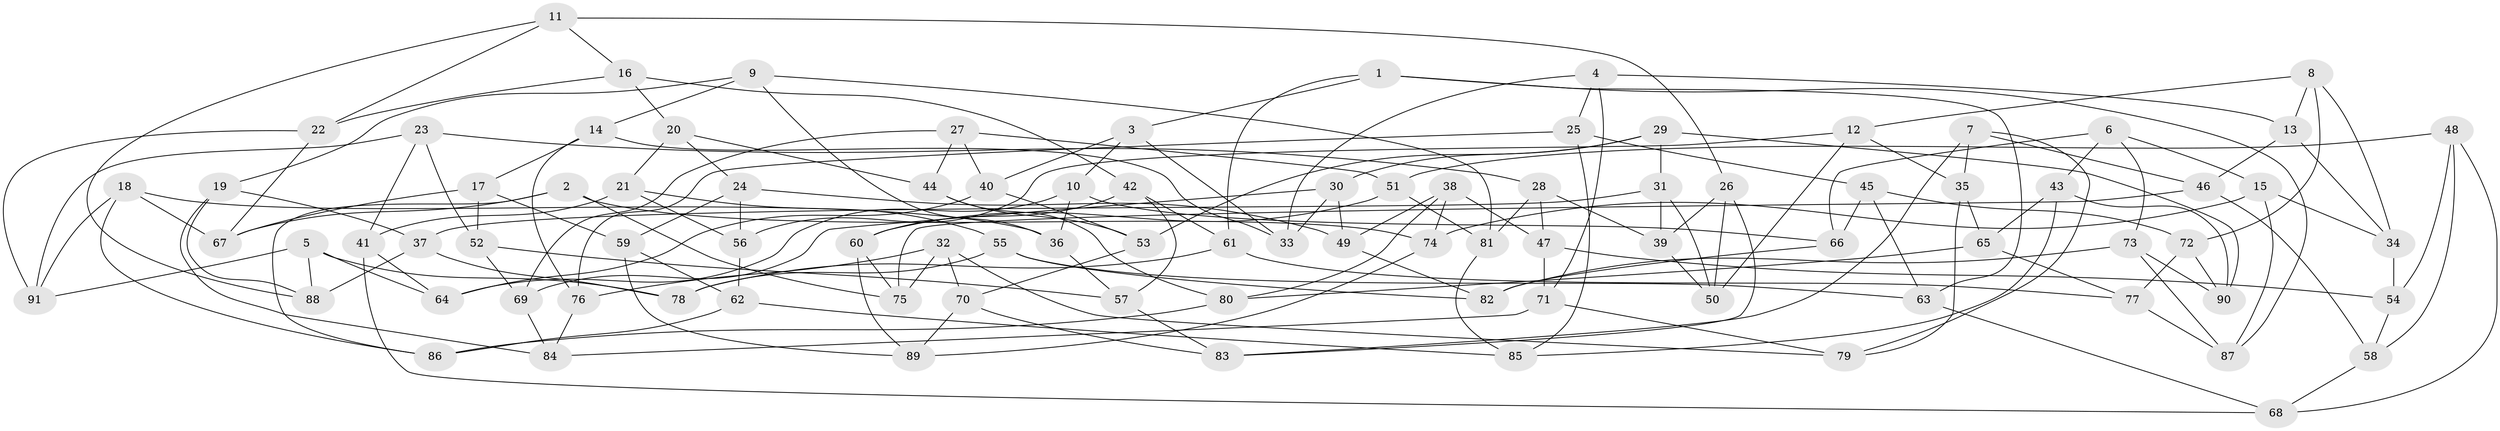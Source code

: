 // coarse degree distribution, {4: 0.35555555555555557, 8: 0.08888888888888889, 12: 0.06666666666666667, 6: 0.17777777777777778, 5: 0.08888888888888889, 3: 0.1111111111111111, 7: 0.08888888888888889, 9: 0.022222222222222223}
// Generated by graph-tools (version 1.1) at 2025/20/03/04/25 18:20:52]
// undirected, 91 vertices, 182 edges
graph export_dot {
graph [start="1"]
  node [color=gray90,style=filled];
  1;
  2;
  3;
  4;
  5;
  6;
  7;
  8;
  9;
  10;
  11;
  12;
  13;
  14;
  15;
  16;
  17;
  18;
  19;
  20;
  21;
  22;
  23;
  24;
  25;
  26;
  27;
  28;
  29;
  30;
  31;
  32;
  33;
  34;
  35;
  36;
  37;
  38;
  39;
  40;
  41;
  42;
  43;
  44;
  45;
  46;
  47;
  48;
  49;
  50;
  51;
  52;
  53;
  54;
  55;
  56;
  57;
  58;
  59;
  60;
  61;
  62;
  63;
  64;
  65;
  66;
  67;
  68;
  69;
  70;
  71;
  72;
  73;
  74;
  75;
  76;
  77;
  78;
  79;
  80;
  81;
  82;
  83;
  84;
  85;
  86;
  87;
  88;
  89;
  90;
  91;
  1 -- 3;
  1 -- 63;
  1 -- 87;
  1 -- 61;
  2 -- 86;
  2 -- 75;
  2 -- 67;
  2 -- 74;
  3 -- 33;
  3 -- 40;
  3 -- 10;
  4 -- 33;
  4 -- 71;
  4 -- 13;
  4 -- 25;
  5 -- 91;
  5 -- 88;
  5 -- 64;
  5 -- 78;
  6 -- 15;
  6 -- 66;
  6 -- 73;
  6 -- 43;
  7 -- 35;
  7 -- 46;
  7 -- 79;
  7 -- 83;
  8 -- 34;
  8 -- 72;
  8 -- 13;
  8 -- 12;
  9 -- 19;
  9 -- 14;
  9 -- 81;
  9 -- 36;
  10 -- 64;
  10 -- 36;
  10 -- 66;
  11 -- 88;
  11 -- 22;
  11 -- 26;
  11 -- 16;
  12 -- 35;
  12 -- 50;
  12 -- 56;
  13 -- 34;
  13 -- 46;
  14 -- 33;
  14 -- 17;
  14 -- 76;
  15 -- 87;
  15 -- 34;
  15 -- 74;
  16 -- 22;
  16 -- 20;
  16 -- 42;
  17 -- 67;
  17 -- 59;
  17 -- 52;
  18 -- 86;
  18 -- 67;
  18 -- 91;
  18 -- 36;
  19 -- 88;
  19 -- 37;
  19 -- 84;
  20 -- 24;
  20 -- 44;
  20 -- 21;
  21 -- 41;
  21 -- 56;
  21 -- 55;
  22 -- 91;
  22 -- 67;
  23 -- 52;
  23 -- 41;
  23 -- 28;
  23 -- 91;
  24 -- 49;
  24 -- 56;
  24 -- 59;
  25 -- 76;
  25 -- 45;
  25 -- 85;
  26 -- 50;
  26 -- 39;
  26 -- 83;
  27 -- 44;
  27 -- 51;
  27 -- 40;
  27 -- 69;
  28 -- 39;
  28 -- 81;
  28 -- 47;
  29 -- 53;
  29 -- 30;
  29 -- 90;
  29 -- 31;
  30 -- 49;
  30 -- 69;
  30 -- 33;
  31 -- 50;
  31 -- 37;
  31 -- 39;
  32 -- 75;
  32 -- 70;
  32 -- 76;
  32 -- 79;
  34 -- 54;
  35 -- 65;
  35 -- 79;
  36 -- 57;
  37 -- 88;
  37 -- 78;
  38 -- 80;
  38 -- 49;
  38 -- 74;
  38 -- 47;
  39 -- 50;
  40 -- 53;
  40 -- 64;
  41 -- 64;
  41 -- 68;
  42 -- 60;
  42 -- 57;
  42 -- 61;
  43 -- 90;
  43 -- 65;
  43 -- 85;
  44 -- 80;
  44 -- 53;
  45 -- 66;
  45 -- 72;
  45 -- 63;
  46 -- 58;
  46 -- 75;
  47 -- 71;
  47 -- 54;
  48 -- 58;
  48 -- 51;
  48 -- 68;
  48 -- 54;
  49 -- 82;
  51 -- 81;
  51 -- 60;
  52 -- 69;
  52 -- 57;
  53 -- 70;
  54 -- 58;
  55 -- 78;
  55 -- 63;
  55 -- 82;
  56 -- 62;
  57 -- 83;
  58 -- 68;
  59 -- 62;
  59 -- 89;
  60 -- 75;
  60 -- 89;
  61 -- 78;
  61 -- 77;
  62 -- 86;
  62 -- 85;
  63 -- 68;
  65 -- 77;
  65 -- 80;
  66 -- 82;
  69 -- 84;
  70 -- 83;
  70 -- 89;
  71 -- 84;
  71 -- 79;
  72 -- 90;
  72 -- 77;
  73 -- 82;
  73 -- 87;
  73 -- 90;
  74 -- 89;
  76 -- 84;
  77 -- 87;
  80 -- 86;
  81 -- 85;
}
